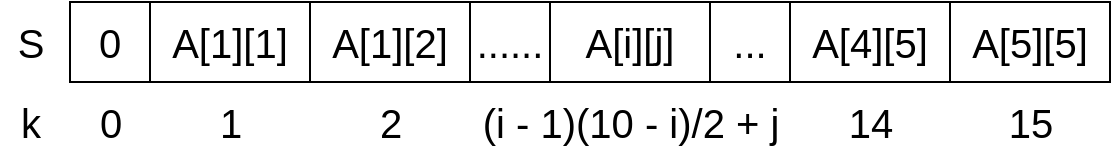 <mxfile version="15.4.0" type="device"><diagram id="M3CQ4XmDtVq-X8ZuFPu1" name="第 1 页"><mxGraphModel dx="1038" dy="599" grid="1" gridSize="10" guides="1" tooltips="1" connect="1" arrows="1" fold="1" page="1" pageScale="1" pageWidth="827" pageHeight="1169" math="0" shadow="0"><root><mxCell id="0"/><mxCell id="1" parent="0"/><mxCell id="CElRDvud8Vz4QFDPzY0x-1" value="0" style="rounded=0;whiteSpace=wrap;html=1;fontSize=20;" vertex="1" parent="1"><mxGeometry x="240" y="200" width="40" height="40" as="geometry"/></mxCell><mxCell id="CElRDvud8Vz4QFDPzY0x-2" value="A[1][1]" style="rounded=0;whiteSpace=wrap;html=1;fontSize=20;" vertex="1" parent="1"><mxGeometry x="280" y="200" width="80" height="40" as="geometry"/></mxCell><mxCell id="CElRDvud8Vz4QFDPzY0x-3" value="A[1][2]" style="rounded=0;whiteSpace=wrap;html=1;fontSize=20;" vertex="1" parent="1"><mxGeometry x="360" y="200" width="80" height="40" as="geometry"/></mxCell><mxCell id="CElRDvud8Vz4QFDPzY0x-4" value="......" style="rounded=0;whiteSpace=wrap;html=1;fontSize=20;" vertex="1" parent="1"><mxGeometry x="440" y="200" width="40" height="40" as="geometry"/></mxCell><mxCell id="CElRDvud8Vz4QFDPzY0x-5" value="..." style="rounded=0;whiteSpace=wrap;html=1;fontSize=20;" vertex="1" parent="1"><mxGeometry x="560" y="200" width="40" height="40" as="geometry"/></mxCell><mxCell id="CElRDvud8Vz4QFDPzY0x-6" value="A[i][j]" style="rounded=0;whiteSpace=wrap;html=1;fontSize=20;" vertex="1" parent="1"><mxGeometry x="480" y="200" width="80" height="40" as="geometry"/></mxCell><mxCell id="CElRDvud8Vz4QFDPzY0x-7" value="A[4][5]" style="rounded=0;whiteSpace=wrap;html=1;fontSize=20;" vertex="1" parent="1"><mxGeometry x="600" y="200" width="80" height="40" as="geometry"/></mxCell><mxCell id="CElRDvud8Vz4QFDPzY0x-9" value="A[5][5]" style="rounded=0;whiteSpace=wrap;html=1;fontSize=20;" vertex="1" parent="1"><mxGeometry x="680" y="200" width="80" height="40" as="geometry"/></mxCell><mxCell id="CElRDvud8Vz4QFDPzY0x-10" value="S" style="text;html=1;align=center;verticalAlign=middle;resizable=0;points=[];autosize=1;strokeColor=none;fillColor=none;fontSize=20;" vertex="1" parent="1"><mxGeometry x="205" y="205" width="30" height="30" as="geometry"/></mxCell><mxCell id="CElRDvud8Vz4QFDPzY0x-11" value="k" style="text;html=1;align=center;verticalAlign=middle;resizable=0;points=[];autosize=1;strokeColor=none;fillColor=none;fontSize=20;" vertex="1" parent="1"><mxGeometry x="205" y="245" width="30" height="30" as="geometry"/></mxCell><mxCell id="CElRDvud8Vz4QFDPzY0x-12" value="0" style="text;html=1;align=center;verticalAlign=middle;resizable=0;points=[];autosize=1;strokeColor=none;fillColor=none;fontSize=20;" vertex="1" parent="1"><mxGeometry x="245" y="245" width="30" height="30" as="geometry"/></mxCell><mxCell id="CElRDvud8Vz4QFDPzY0x-14" value="1" style="text;html=1;align=center;verticalAlign=middle;resizable=0;points=[];autosize=1;strokeColor=none;fillColor=none;fontSize=20;" vertex="1" parent="1"><mxGeometry x="305" y="245" width="30" height="30" as="geometry"/></mxCell><mxCell id="CElRDvud8Vz4QFDPzY0x-16" value="2" style="text;html=1;align=center;verticalAlign=middle;resizable=0;points=[];autosize=1;strokeColor=none;fillColor=none;fontSize=20;" vertex="1" parent="1"><mxGeometry x="385" y="245" width="30" height="30" as="geometry"/></mxCell><mxCell id="CElRDvud8Vz4QFDPzY0x-17" value="(i - 1)(10 - i)/2 + j" style="text;html=1;align=center;verticalAlign=middle;resizable=0;points=[];autosize=1;strokeColor=none;fillColor=none;fontSize=20;" vertex="1" parent="1"><mxGeometry x="440" y="245" width="160" height="30" as="geometry"/></mxCell><mxCell id="CElRDvud8Vz4QFDPzY0x-18" value="14" style="text;html=1;align=center;verticalAlign=middle;resizable=0;points=[];autosize=1;strokeColor=none;fillColor=none;fontSize=20;" vertex="1" parent="1"><mxGeometry x="620" y="245" width="40" height="30" as="geometry"/></mxCell><mxCell id="CElRDvud8Vz4QFDPzY0x-19" value="15" style="text;html=1;align=center;verticalAlign=middle;resizable=0;points=[];autosize=1;strokeColor=none;fillColor=none;fontSize=20;" vertex="1" parent="1"><mxGeometry x="700" y="245" width="40" height="30" as="geometry"/></mxCell></root></mxGraphModel></diagram></mxfile>